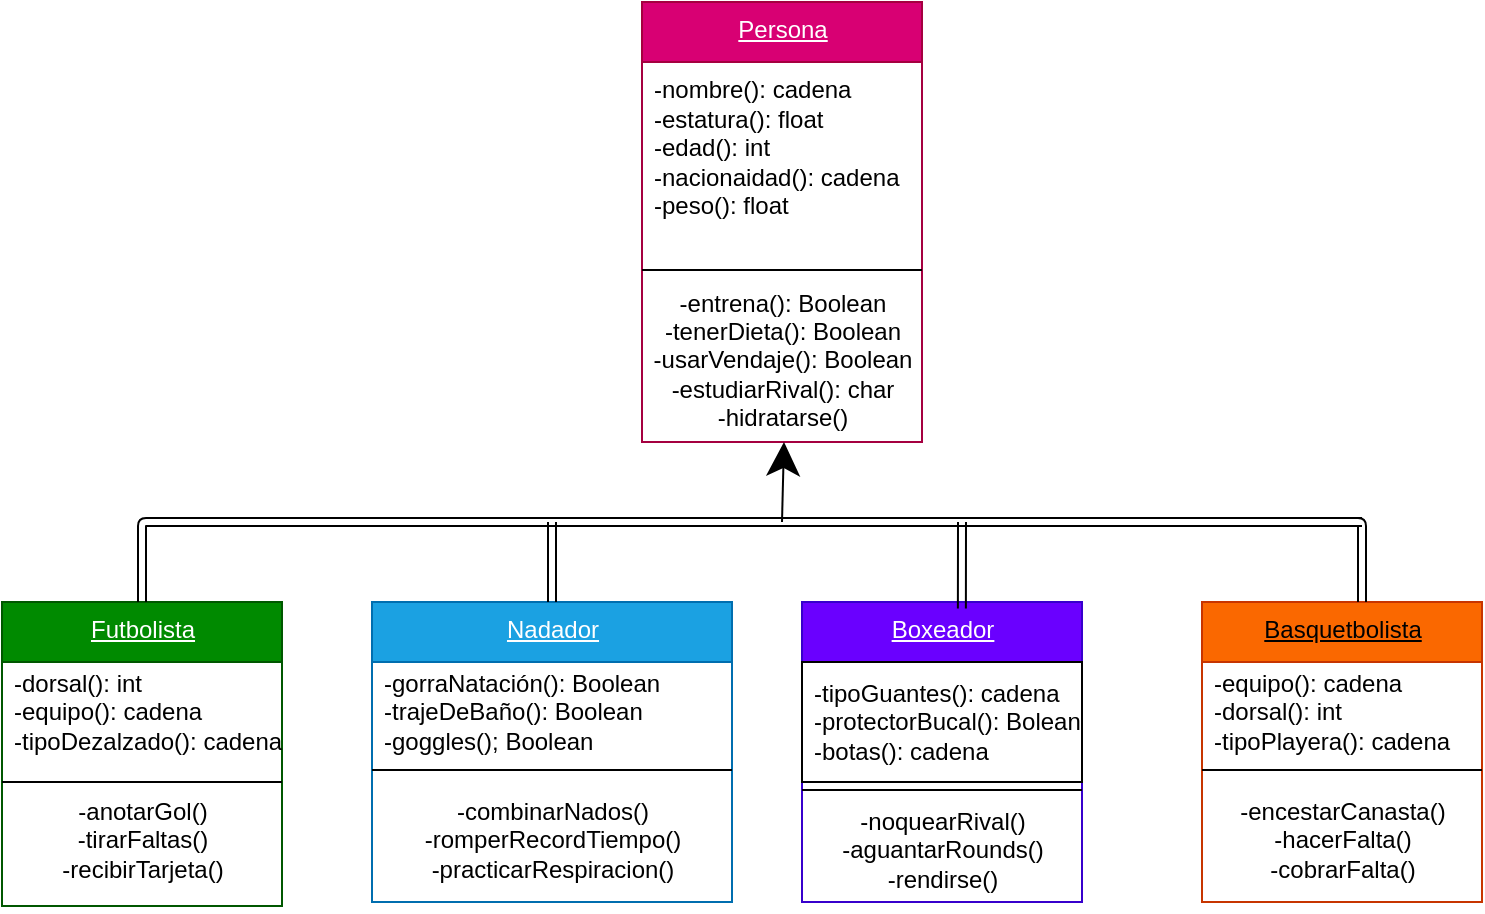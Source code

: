 <mxfile version="15.3.4" type="github"><diagram id="CftRHJXDsFxkNAAALVWV" name="Page-1"><mxGraphModel dx="782" dy="420" grid="1" gridSize="10" guides="1" tooltips="1" connect="1" arrows="1" fold="1" page="1" pageScale="1" pageWidth="850" pageHeight="1100" math="0" shadow="0"><root><mxCell id="0"/><mxCell id="1" parent="0"/><mxCell id="ciG_UZHxhKy7LPChE6Ca-1" value="Persona" style="swimlane;fontStyle=4;align=center;verticalAlign=top;childLayout=stackLayout;horizontal=1;startSize=30;horizontalStack=0;resizeParent=1;resizeParentMax=0;resizeLast=0;collapsible=0;marginBottom=0;html=1;hachureGap=4;pointerEvents=0;fillColor=#d80073;strokeColor=#A50040;fontColor=#ffffff;" vertex="1" parent="1"><mxGeometry x="380" y="10" width="140" height="220" as="geometry"/></mxCell><mxCell id="ciG_UZHxhKy7LPChE6Ca-2" value="&lt;div&gt;-nombre(): cadena&lt;/div&gt;&lt;div&gt;-estatura(): float&lt;/div&gt;&lt;div&gt;-edad(): int&lt;/div&gt;&lt;div&gt;-nacionaidad(): cadena&lt;/div&gt;&lt;div&gt;-peso(): float&lt;/div&gt;&lt;div&gt;&lt;br&gt;&lt;/div&gt;" style="html=1;strokeColor=none;fillColor=none;align=left;verticalAlign=middle;spacingLeft=4;spacingRight=4;rotatable=0;points=[[0,0.5],[1,0.5]];resizeWidth=1;" vertex="1" parent="ciG_UZHxhKy7LPChE6Ca-1"><mxGeometry y="30" width="140" height="100" as="geometry"/></mxCell><mxCell id="ciG_UZHxhKy7LPChE6Ca-3" value="" style="line;strokeWidth=1;fillColor=none;align=left;verticalAlign=middle;spacingTop=-1;spacingLeft=3;spacingRight=3;rotatable=0;labelPosition=right;points=[];portConstraint=eastwest;" vertex="1" parent="ciG_UZHxhKy7LPChE6Ca-1"><mxGeometry y="130" width="140" height="8" as="geometry"/></mxCell><mxCell id="ciG_UZHxhKy7LPChE6Ca-4" value="&lt;div&gt;-entrena(): Boolean&lt;/div&gt;&lt;div&gt;-tenerDieta(): Boolean&lt;br&gt;&lt;/div&gt;&lt;div&gt;-usarVendaje(): Boolean&lt;br&gt;&lt;/div&gt;&lt;div&gt;-estudiarRival(): char&lt;/div&gt;&lt;div&gt;-hidratarse()&lt;br&gt;&lt;/div&gt;" style="html=1;strokeColor=none;fillColor=none;align=center;verticalAlign=middle;spacingLeft=4;spacingRight=4;rotatable=0;points=[[0,0.5],[1,0.5]];resizeWidth=1;" vertex="1" parent="ciG_UZHxhKy7LPChE6Ca-1"><mxGeometry y="138" width="140" height="82" as="geometry"/></mxCell><mxCell id="ciG_UZHxhKy7LPChE6Ca-44" value="" style="endArrow=classic;html=1;startSize=14;endSize=14;sourcePerimeterSpacing=8;targetPerimeterSpacing=8;" edge="1" parent="ciG_UZHxhKy7LPChE6Ca-1"><mxGeometry width="50" height="50" relative="1" as="geometry"><mxPoint x="70" y="260" as="sourcePoint"/><mxPoint x="71" y="220" as="targetPoint"/></mxGeometry></mxCell><mxCell id="ciG_UZHxhKy7LPChE6Ca-7" value="Futbolista" style="swimlane;fontStyle=4;align=center;verticalAlign=top;childLayout=stackLayout;horizontal=1;startSize=30;horizontalStack=0;resizeParent=1;resizeParentMax=0;resizeLast=0;collapsible=0;marginBottom=0;html=1;hachureGap=4;pointerEvents=0;fillColor=#008a00;strokeColor=#005700;fontColor=#ffffff;" vertex="1" parent="1"><mxGeometry x="60" y="310" width="140" height="152" as="geometry"/></mxCell><mxCell id="ciG_UZHxhKy7LPChE6Ca-8" value="&lt;div&gt;-dorsal(): int&lt;/div&gt;&lt;div&gt;-equipo(): cadena&lt;/div&gt;&lt;div&gt;-tipoDezalzado(): cadena&lt;br&gt;&lt;/div&gt;" style="html=1;strokeColor=none;fillColor=none;align=left;verticalAlign=middle;spacingLeft=4;spacingRight=4;rotatable=0;points=[[0,0.5],[1,0.5]];resizeWidth=1;" vertex="1" parent="ciG_UZHxhKy7LPChE6Ca-7"><mxGeometry y="30" width="140" height="50" as="geometry"/></mxCell><mxCell id="ciG_UZHxhKy7LPChE6Ca-9" value="" style="line;strokeWidth=1;fillColor=none;align=left;verticalAlign=middle;spacingTop=-1;spacingLeft=3;spacingRight=3;rotatable=0;labelPosition=right;points=[];portConstraint=eastwest;" vertex="1" parent="ciG_UZHxhKy7LPChE6Ca-7"><mxGeometry y="80" width="140" height="20" as="geometry"/></mxCell><mxCell id="ciG_UZHxhKy7LPChE6Ca-10" value="&lt;div&gt;-anotarGol()&lt;/div&gt;&lt;div&gt;-tirarFaltas()&lt;/div&gt;&lt;div&gt;-recibirTarjeta()&lt;br&gt;&lt;/div&gt;&lt;div&gt;&lt;br&gt; &lt;/div&gt;" style="html=1;strokeColor=none;fillColor=none;align=center;verticalAlign=middle;spacingLeft=4;spacingRight=4;rotatable=0;points=[[0,0.5],[1,0.5]];resizeWidth=1;" vertex="1" parent="ciG_UZHxhKy7LPChE6Ca-7"><mxGeometry y="100" width="140" height="52" as="geometry"/></mxCell><mxCell id="ciG_UZHxhKy7LPChE6Ca-13" value="Boxeador" style="swimlane;fontStyle=4;align=center;verticalAlign=top;childLayout=stackLayout;horizontal=1;startSize=30;horizontalStack=0;resizeParent=1;resizeParentMax=0;resizeLast=0;collapsible=0;marginBottom=0;html=1;hachureGap=4;pointerEvents=0;fillColor=#6a00ff;strokeColor=#3700CC;fontColor=#ffffff;" vertex="1" parent="1"><mxGeometry x="460" y="310" width="140" height="150" as="geometry"/></mxCell><mxCell id="ciG_UZHxhKy7LPChE6Ca-14" value="&lt;div&gt;-tipoGuantes(): cadena&lt;/div&gt;&lt;div&gt;-protectorBucal(): Bolean&lt;/div&gt;&lt;div&gt;-botas(): cadena&lt;/div&gt;" style="html=1;align=left;verticalAlign=middle;spacingLeft=4;spacingRight=4;rotatable=0;points=[[0,0.5],[1,0.5]];resizeWidth=1;" vertex="1" parent="ciG_UZHxhKy7LPChE6Ca-13"><mxGeometry y="30" width="140" height="60" as="geometry"/></mxCell><mxCell id="ciG_UZHxhKy7LPChE6Ca-15" value="" style="line;strokeWidth=1;fillColor=none;align=left;verticalAlign=middle;spacingTop=-1;spacingLeft=3;spacingRight=3;rotatable=0;labelPosition=right;points=[];portConstraint=eastwest;" vertex="1" parent="ciG_UZHxhKy7LPChE6Ca-13"><mxGeometry y="90" width="140" height="8" as="geometry"/></mxCell><mxCell id="ciG_UZHxhKy7LPChE6Ca-16" value="&lt;div&gt;-noquearRival()&lt;/div&gt;&lt;div&gt;-aguantarRounds()&lt;/div&gt;&lt;div&gt;-rendirse()&lt;/div&gt;" style="html=1;strokeColor=none;fillColor=none;align=center;verticalAlign=middle;spacingLeft=4;spacingRight=4;rotatable=0;points=[[0,0.5],[1,0.5]];resizeWidth=1;" vertex="1" parent="ciG_UZHxhKy7LPChE6Ca-13"><mxGeometry y="98" width="140" height="52" as="geometry"/></mxCell><mxCell id="ciG_UZHxhKy7LPChE6Ca-19" value="Nadador" style="swimlane;fontStyle=4;align=center;verticalAlign=top;childLayout=stackLayout;horizontal=1;startSize=30;horizontalStack=0;resizeParent=1;resizeParentMax=0;resizeLast=0;collapsible=0;marginBottom=0;html=1;hachureGap=4;pointerEvents=0;fillColor=#1ba1e2;strokeColor=#006EAF;fontColor=#ffffff;" vertex="1" parent="1"><mxGeometry x="245" y="310" width="180" height="150" as="geometry"/></mxCell><mxCell id="ciG_UZHxhKy7LPChE6Ca-20" value="&lt;div&gt;-gorraNatación(): Boolean&lt;/div&gt;&lt;div&gt;-trajeDeBaño(): Boolean&lt;br&gt;&lt;/div&gt;&lt;div&gt;-goggles(); Boolean&lt;br&gt;&lt;/div&gt;" style="html=1;strokeColor=none;fillColor=none;align=left;verticalAlign=middle;spacingLeft=4;spacingRight=4;rotatable=0;points=[[0,0.5],[1,0.5]];resizeWidth=1;" vertex="1" parent="ciG_UZHxhKy7LPChE6Ca-19"><mxGeometry y="30" width="180" height="50" as="geometry"/></mxCell><mxCell id="ciG_UZHxhKy7LPChE6Ca-21" value="" style="line;strokeWidth=1;fillColor=none;align=left;verticalAlign=middle;spacingTop=-1;spacingLeft=3;spacingRight=3;rotatable=0;labelPosition=right;points=[];portConstraint=eastwest;" vertex="1" parent="ciG_UZHxhKy7LPChE6Ca-19"><mxGeometry y="80" width="180" height="8" as="geometry"/></mxCell><mxCell id="ciG_UZHxhKy7LPChE6Ca-22" value="&lt;div&gt;-combinarNados()&lt;/div&gt;&lt;div&gt;-romperRecordTiempo()&lt;/div&gt;&lt;div&gt;-practicarRespiracion()&lt;br&gt;&lt;/div&gt;" style="html=1;strokeColor=none;fillColor=none;align=center;verticalAlign=middle;spacingLeft=4;spacingRight=4;rotatable=0;points=[[0,0.5],[1,0.5]];resizeWidth=1;" vertex="1" parent="ciG_UZHxhKy7LPChE6Ca-19"><mxGeometry y="88" width="180" height="62" as="geometry"/></mxCell><mxCell id="ciG_UZHxhKy7LPChE6Ca-25" value="Basquetbolista" style="swimlane;fontStyle=4;align=center;verticalAlign=top;childLayout=stackLayout;horizontal=1;startSize=30;horizontalStack=0;resizeParent=1;resizeParentMax=0;resizeLast=0;collapsible=0;marginBottom=0;html=1;hachureGap=4;pointerEvents=0;fillColor=#fa6800;strokeColor=#C73500;fontColor=#000000;" vertex="1" parent="1"><mxGeometry x="660" y="310" width="140" height="150" as="geometry"/></mxCell><mxCell id="ciG_UZHxhKy7LPChE6Ca-26" value="&lt;div&gt;-equipo(): cadena&lt;/div&gt;&lt;div&gt;-dorsal(): int&lt;/div&gt;&lt;div&gt;-tipoPlayera(): cadena&lt;br&gt;&lt;/div&gt;" style="html=1;strokeColor=none;fillColor=none;align=left;verticalAlign=middle;spacingLeft=4;spacingRight=4;rotatable=0;points=[[0,0.5],[1,0.5]];resizeWidth=1;" vertex="1" parent="ciG_UZHxhKy7LPChE6Ca-25"><mxGeometry y="30" width="140" height="50" as="geometry"/></mxCell><mxCell id="ciG_UZHxhKy7LPChE6Ca-27" value="" style="line;strokeWidth=1;fillColor=none;align=left;verticalAlign=middle;spacingTop=-1;spacingLeft=3;spacingRight=3;rotatable=0;labelPosition=right;points=[];portConstraint=eastwest;" vertex="1" parent="ciG_UZHxhKy7LPChE6Ca-25"><mxGeometry y="80" width="140" height="8" as="geometry"/></mxCell><mxCell id="ciG_UZHxhKy7LPChE6Ca-28" value="&lt;div&gt;-encestarCanasta()&lt;/div&gt;&lt;div&gt;-hacerFalta()&lt;/div&gt;&lt;div&gt;-cobrarFalta()&lt;br&gt;&lt;/div&gt;" style="html=1;strokeColor=none;fillColor=none;align=center;verticalAlign=middle;spacingLeft=4;spacingRight=4;rotatable=0;points=[[0,0.5],[1,0.5]];resizeWidth=1;" vertex="1" parent="ciG_UZHxhKy7LPChE6Ca-25"><mxGeometry y="88" width="140" height="62" as="geometry"/></mxCell><mxCell id="ciG_UZHxhKy7LPChE6Ca-32" value="" style="shape=link;html=1;endArrow=open;startSize=14;endSize=14;sourcePerimeterSpacing=8;targetPerimeterSpacing=8;exitX=0.5;exitY=0;exitDx=0;exitDy=0;" edge="1" parent="1" source="ciG_UZHxhKy7LPChE6Ca-7"><mxGeometry width="100" relative="1" as="geometry"><mxPoint x="390" y="330" as="sourcePoint"/><mxPoint x="740" y="270" as="targetPoint"/><Array as="points"><mxPoint x="130" y="270"/></Array></mxGeometry></mxCell><mxCell id="ciG_UZHxhKy7LPChE6Ca-33" value="" style="shape=link;html=1;endArrow=open;startSize=14;endSize=14;sourcePerimeterSpacing=8;targetPerimeterSpacing=8;entryX=0.5;entryY=0;entryDx=0;entryDy=0;" edge="1" parent="1" target="ciG_UZHxhKy7LPChE6Ca-19"><mxGeometry width="100" relative="1" as="geometry"><mxPoint x="335" y="270" as="sourcePoint"/><mxPoint x="490" y="330" as="targetPoint"/></mxGeometry></mxCell><mxCell id="ciG_UZHxhKy7LPChE6Ca-36" value="" style="shape=link;html=1;endArrow=open;startSize=14;endSize=14;sourcePerimeterSpacing=8;targetPerimeterSpacing=8;" edge="1" parent="1"><mxGeometry width="100" relative="1" as="geometry"><mxPoint x="740" y="310" as="sourcePoint"/><mxPoint x="730" y="270" as="targetPoint"/><Array as="points"><mxPoint x="740" y="270"/></Array></mxGeometry></mxCell><mxCell id="ciG_UZHxhKy7LPChE6Ca-37" value="" style="shape=link;html=1;endArrow=open;startSize=14;endSize=14;sourcePerimeterSpacing=8;targetPerimeterSpacing=8;entryX=0.571;entryY=0.022;entryDx=0;entryDy=0;entryPerimeter=0;" edge="1" parent="1" target="ciG_UZHxhKy7LPChE6Ca-13"><mxGeometry width="100" relative="1" as="geometry"><mxPoint x="540" y="270" as="sourcePoint"/><mxPoint x="490" y="360" as="targetPoint"/></mxGeometry></mxCell></root></mxGraphModel></diagram></mxfile>